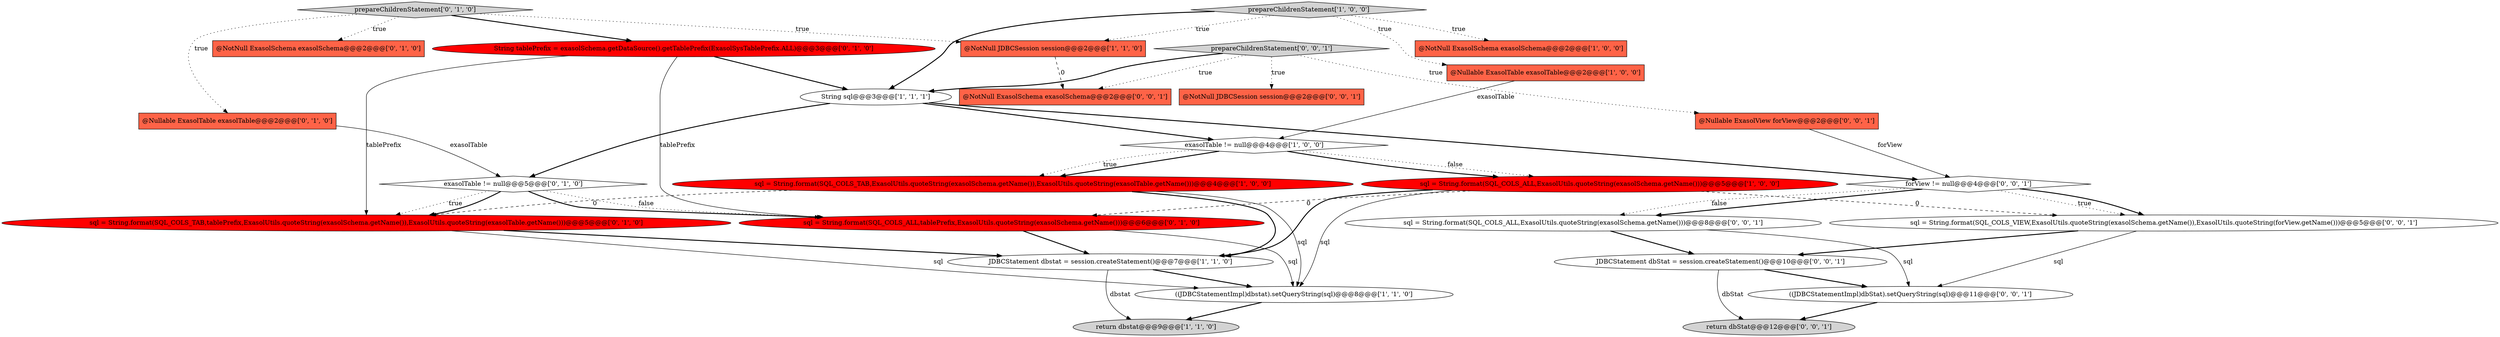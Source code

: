 digraph {
14 [style = filled, label = "@NotNull ExasolSchema exasolSchema@@@2@@@['0', '1', '0']", fillcolor = tomato, shape = box image = "AAA0AAABBB2BBB"];
17 [style = filled, label = "String tablePrefix = exasolSchema.getDataSource().getTablePrefix(ExasolSysTablePrefix.ALL)@@@3@@@['0', '1', '0']", fillcolor = red, shape = ellipse image = "AAA1AAABBB2BBB"];
8 [style = filled, label = "((JDBCStatementImpl)dbstat).setQueryString(sql)@@@8@@@['1', '1', '0']", fillcolor = white, shape = ellipse image = "AAA0AAABBB1BBB"];
4 [style = filled, label = "sql = String.format(SQL_COLS_TAB,ExasolUtils.quoteString(exasolSchema.getName()),ExasolUtils.quoteString(exasolTable.getName()))@@@4@@@['1', '0', '0']", fillcolor = red, shape = ellipse image = "AAA1AAABBB1BBB"];
18 [style = filled, label = "@NotNull JDBCSession session@@@2@@@['0', '0', '1']", fillcolor = tomato, shape = box image = "AAA0AAABBB3BBB"];
1 [style = filled, label = "@NotNull ExasolSchema exasolSchema@@@2@@@['1', '0', '0']", fillcolor = tomato, shape = box image = "AAA0AAABBB1BBB"];
0 [style = filled, label = "@Nullable ExasolTable exasolTable@@@2@@@['1', '0', '0']", fillcolor = tomato, shape = box image = "AAA0AAABBB1BBB"];
21 [style = filled, label = "((JDBCStatementImpl)dbStat).setQueryString(sql)@@@11@@@['0', '0', '1']", fillcolor = white, shape = ellipse image = "AAA0AAABBB3BBB"];
2 [style = filled, label = "exasolTable != null@@@4@@@['1', '0', '0']", fillcolor = white, shape = diamond image = "AAA0AAABBB1BBB"];
22 [style = filled, label = "return dbStat@@@12@@@['0', '0', '1']", fillcolor = lightgray, shape = ellipse image = "AAA0AAABBB3BBB"];
25 [style = filled, label = "@NotNull ExasolSchema exasolSchema@@@2@@@['0', '0', '1']", fillcolor = tomato, shape = box image = "AAA0AAABBB3BBB"];
3 [style = filled, label = "prepareChildrenStatement['1', '0', '0']", fillcolor = lightgray, shape = diamond image = "AAA0AAABBB1BBB"];
7 [style = filled, label = "JDBCStatement dbstat = session.createStatement()@@@7@@@['1', '1', '0']", fillcolor = white, shape = ellipse image = "AAA0AAABBB1BBB"];
19 [style = filled, label = "JDBCStatement dbStat = session.createStatement()@@@10@@@['0', '0', '1']", fillcolor = white, shape = ellipse image = "AAA0AAABBB3BBB"];
13 [style = filled, label = "prepareChildrenStatement['0', '1', '0']", fillcolor = lightgray, shape = diamond image = "AAA0AAABBB2BBB"];
9 [style = filled, label = "@NotNull JDBCSession session@@@2@@@['1', '1', '0']", fillcolor = tomato, shape = box image = "AAA0AAABBB1BBB"];
26 [style = filled, label = "forView != null@@@4@@@['0', '0', '1']", fillcolor = white, shape = diamond image = "AAA0AAABBB3BBB"];
20 [style = filled, label = "sql = String.format(SQL_COLS_VIEW,ExasolUtils.quoteString(exasolSchema.getName()),ExasolUtils.quoteString(forView.getName()))@@@5@@@['0', '0', '1']", fillcolor = white, shape = ellipse image = "AAA0AAABBB3BBB"];
12 [style = filled, label = "sql = String.format(SQL_COLS_ALL,tablePrefix,ExasolUtils.quoteString(exasolSchema.getName()))@@@6@@@['0', '1', '0']", fillcolor = red, shape = ellipse image = "AAA1AAABBB2BBB"];
6 [style = filled, label = "String sql@@@3@@@['1', '1', '1']", fillcolor = white, shape = ellipse image = "AAA0AAABBB1BBB"];
27 [style = filled, label = "prepareChildrenStatement['0', '0', '1']", fillcolor = lightgray, shape = diamond image = "AAA0AAABBB3BBB"];
23 [style = filled, label = "@Nullable ExasolView forView@@@2@@@['0', '0', '1']", fillcolor = tomato, shape = box image = "AAA0AAABBB3BBB"];
10 [style = filled, label = "return dbstat@@@9@@@['1', '1', '0']", fillcolor = lightgray, shape = ellipse image = "AAA0AAABBB1BBB"];
24 [style = filled, label = "sql = String.format(SQL_COLS_ALL,ExasolUtils.quoteString(exasolSchema.getName()))@@@8@@@['0', '0', '1']", fillcolor = white, shape = ellipse image = "AAA0AAABBB3BBB"];
15 [style = filled, label = "exasolTable != null@@@5@@@['0', '1', '0']", fillcolor = white, shape = diamond image = "AAA0AAABBB2BBB"];
16 [style = filled, label = "sql = String.format(SQL_COLS_TAB,tablePrefix,ExasolUtils.quoteString(exasolSchema.getName()),ExasolUtils.quoteString(exasolTable.getName()))@@@5@@@['0', '1', '0']", fillcolor = red, shape = ellipse image = "AAA1AAABBB2BBB"];
5 [style = filled, label = "sql = String.format(SQL_COLS_ALL,ExasolUtils.quoteString(exasolSchema.getName()))@@@5@@@['1', '0', '0']", fillcolor = red, shape = ellipse image = "AAA1AAABBB1BBB"];
11 [style = filled, label = "@Nullable ExasolTable exasolTable@@@2@@@['0', '1', '0']", fillcolor = tomato, shape = box image = "AAA0AAABBB2BBB"];
8->10 [style = bold, label=""];
11->15 [style = solid, label="exasolTable"];
5->12 [style = dashed, label="0"];
6->26 [style = bold, label=""];
24->19 [style = bold, label=""];
4->16 [style = dashed, label="0"];
27->25 [style = dotted, label="true"];
17->6 [style = bold, label=""];
0->2 [style = solid, label="exasolTable"];
16->7 [style = bold, label=""];
27->23 [style = dotted, label="true"];
3->6 [style = bold, label=""];
26->20 [style = dotted, label="true"];
26->24 [style = dotted, label="false"];
20->21 [style = solid, label="sql"];
3->9 [style = dotted, label="true"];
15->16 [style = dotted, label="true"];
7->8 [style = bold, label=""];
15->16 [style = bold, label=""];
2->4 [style = bold, label=""];
26->24 [style = bold, label=""];
27->6 [style = bold, label=""];
12->7 [style = bold, label=""];
4->7 [style = bold, label=""];
17->16 [style = solid, label="tablePrefix"];
6->15 [style = bold, label=""];
5->20 [style = dashed, label="0"];
6->2 [style = bold, label=""];
7->10 [style = solid, label="dbstat"];
17->12 [style = solid, label="tablePrefix"];
13->17 [style = bold, label=""];
5->8 [style = solid, label="sql"];
16->8 [style = solid, label="sql"];
13->9 [style = dotted, label="true"];
21->22 [style = bold, label=""];
2->5 [style = dotted, label="false"];
24->21 [style = solid, label="sql"];
2->4 [style = dotted, label="true"];
9->25 [style = dashed, label="0"];
19->22 [style = solid, label="dbStat"];
23->26 [style = solid, label="forView"];
3->0 [style = dotted, label="true"];
15->12 [style = dotted, label="false"];
4->8 [style = solid, label="sql"];
5->7 [style = bold, label=""];
13->11 [style = dotted, label="true"];
15->12 [style = bold, label=""];
20->19 [style = bold, label=""];
13->14 [style = dotted, label="true"];
27->18 [style = dotted, label="true"];
12->8 [style = solid, label="sql"];
3->1 [style = dotted, label="true"];
26->20 [style = bold, label=""];
2->5 [style = bold, label=""];
19->21 [style = bold, label=""];
}
